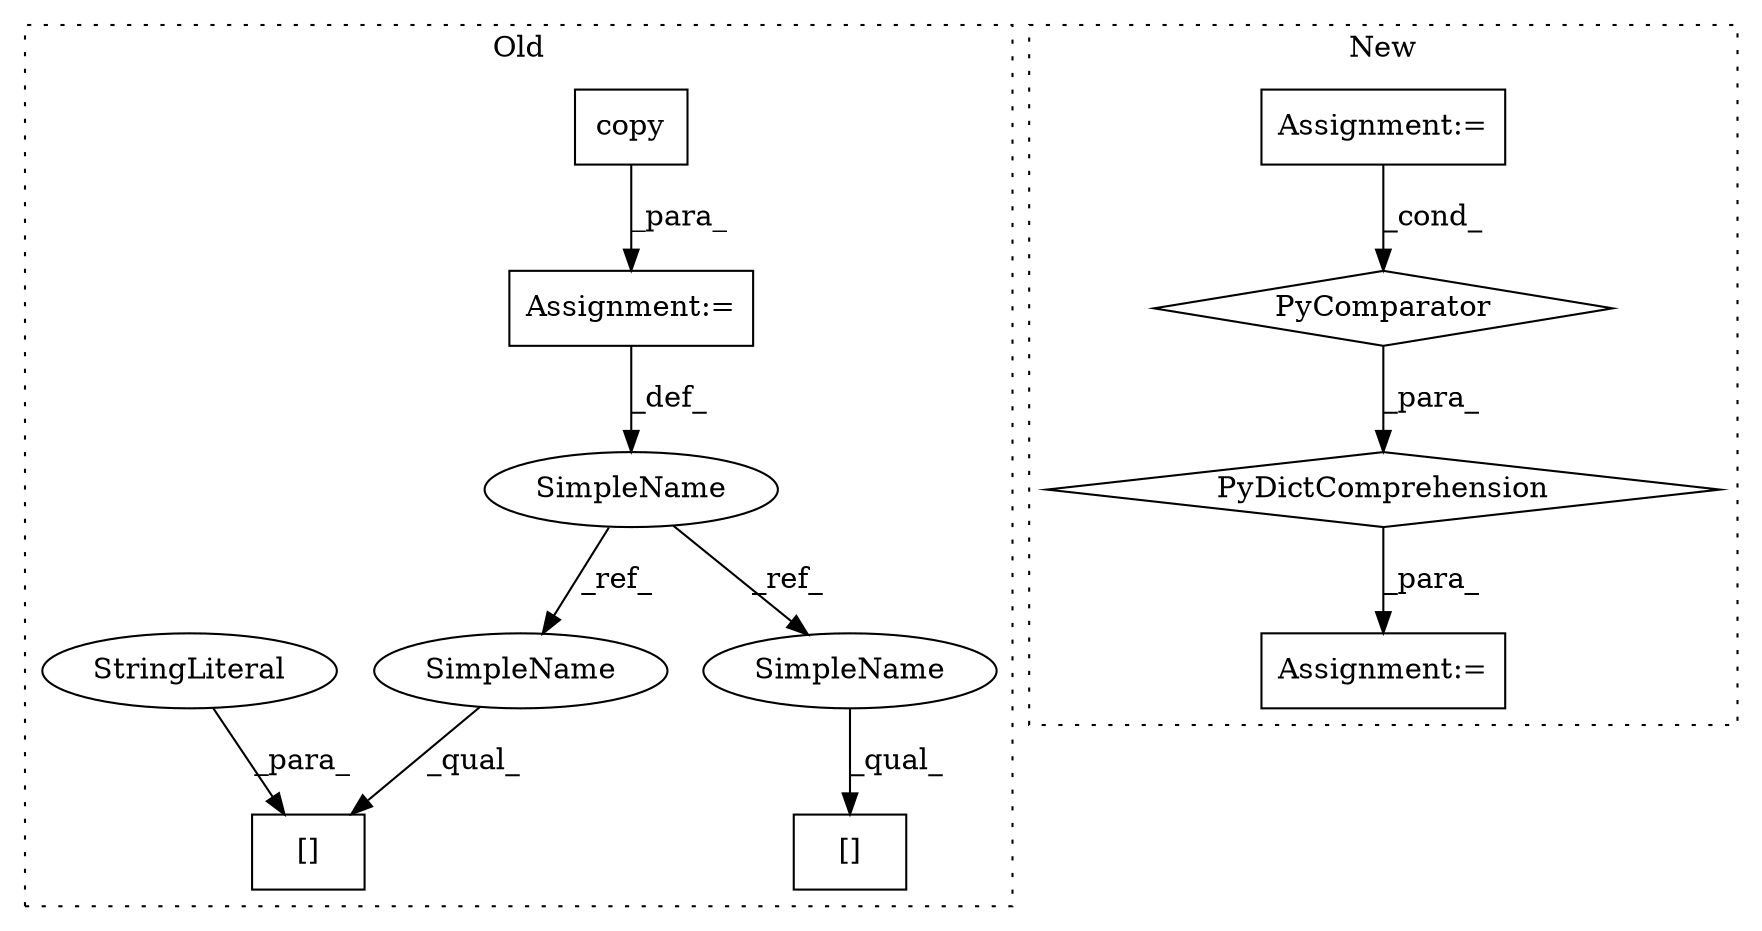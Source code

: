 digraph G {
subgraph cluster0 {
1 [label="copy" a="32" s="3917" l="6" shape="box"];
6 [label="Assignment:=" a="7" s="3902" l="1" shape="box"];
7 [label="[]" a="2" s="4037,4055" l="7,1" shape="box"];
8 [label="StringLiteral" a="45" s="4044" l="11" shape="ellipse"];
9 [label="[]" a="2" s="3967,3980" l="7,1" shape="box"];
10 [label="SimpleName" a="42" s="3896" l="6" shape="ellipse"];
11 [label="SimpleName" a="42" s="4037" l="6" shape="ellipse"];
12 [label="SimpleName" a="42" s="3967" l="6" shape="ellipse"];
label = "Old";
style="dotted";
}
subgraph cluster1 {
2 [label="PyDictComprehension" a="110" s="3914" l="162" shape="diamond"];
3 [label="Assignment:=" a="7" s="3989" l="79" shape="box"];
4 [label="PyComparator" a="113" s="3989" l="79" shape="diamond"];
5 [label="Assignment:=" a="7" s="3902" l="12" shape="box"];
label = "New";
style="dotted";
}
1 -> 6 [label="_para_"];
2 -> 5 [label="_para_"];
3 -> 4 [label="_cond_"];
4 -> 2 [label="_para_"];
6 -> 10 [label="_def_"];
8 -> 7 [label="_para_"];
10 -> 11 [label="_ref_"];
10 -> 12 [label="_ref_"];
11 -> 7 [label="_qual_"];
12 -> 9 [label="_qual_"];
}